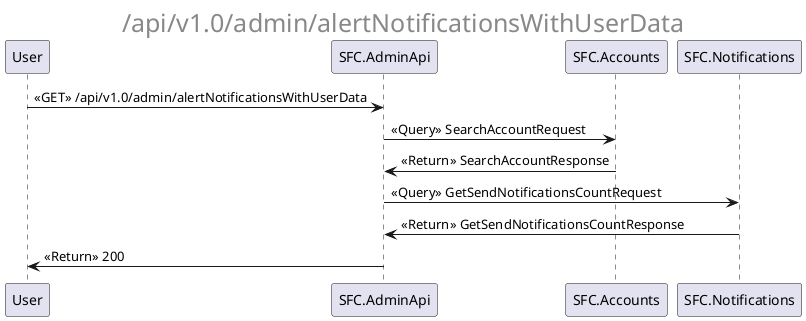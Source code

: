 @startuml
center header <font size=25>/api/v1.0/admin/alertNotificationsWithUserData</font>
User -> SFC.AdminApi : <<GET>> /api/v1.0/admin/alertNotificationsWithUserData
SFC.AdminApi -> SFC.Accounts : <<Query>> SearchAccountRequest
SFC.Accounts -> SFC.AdminApi : <<Return>> SearchAccountResponse
SFC.AdminApi -> SFC.Notifications : <<Query>> GetSendNotificationsCountRequest
SFC.Notifications -> SFC.AdminApi : <<Return>> GetSendNotificationsCountResponse
SFC.AdminApi -> User: <<Return>> 200
@enduml
